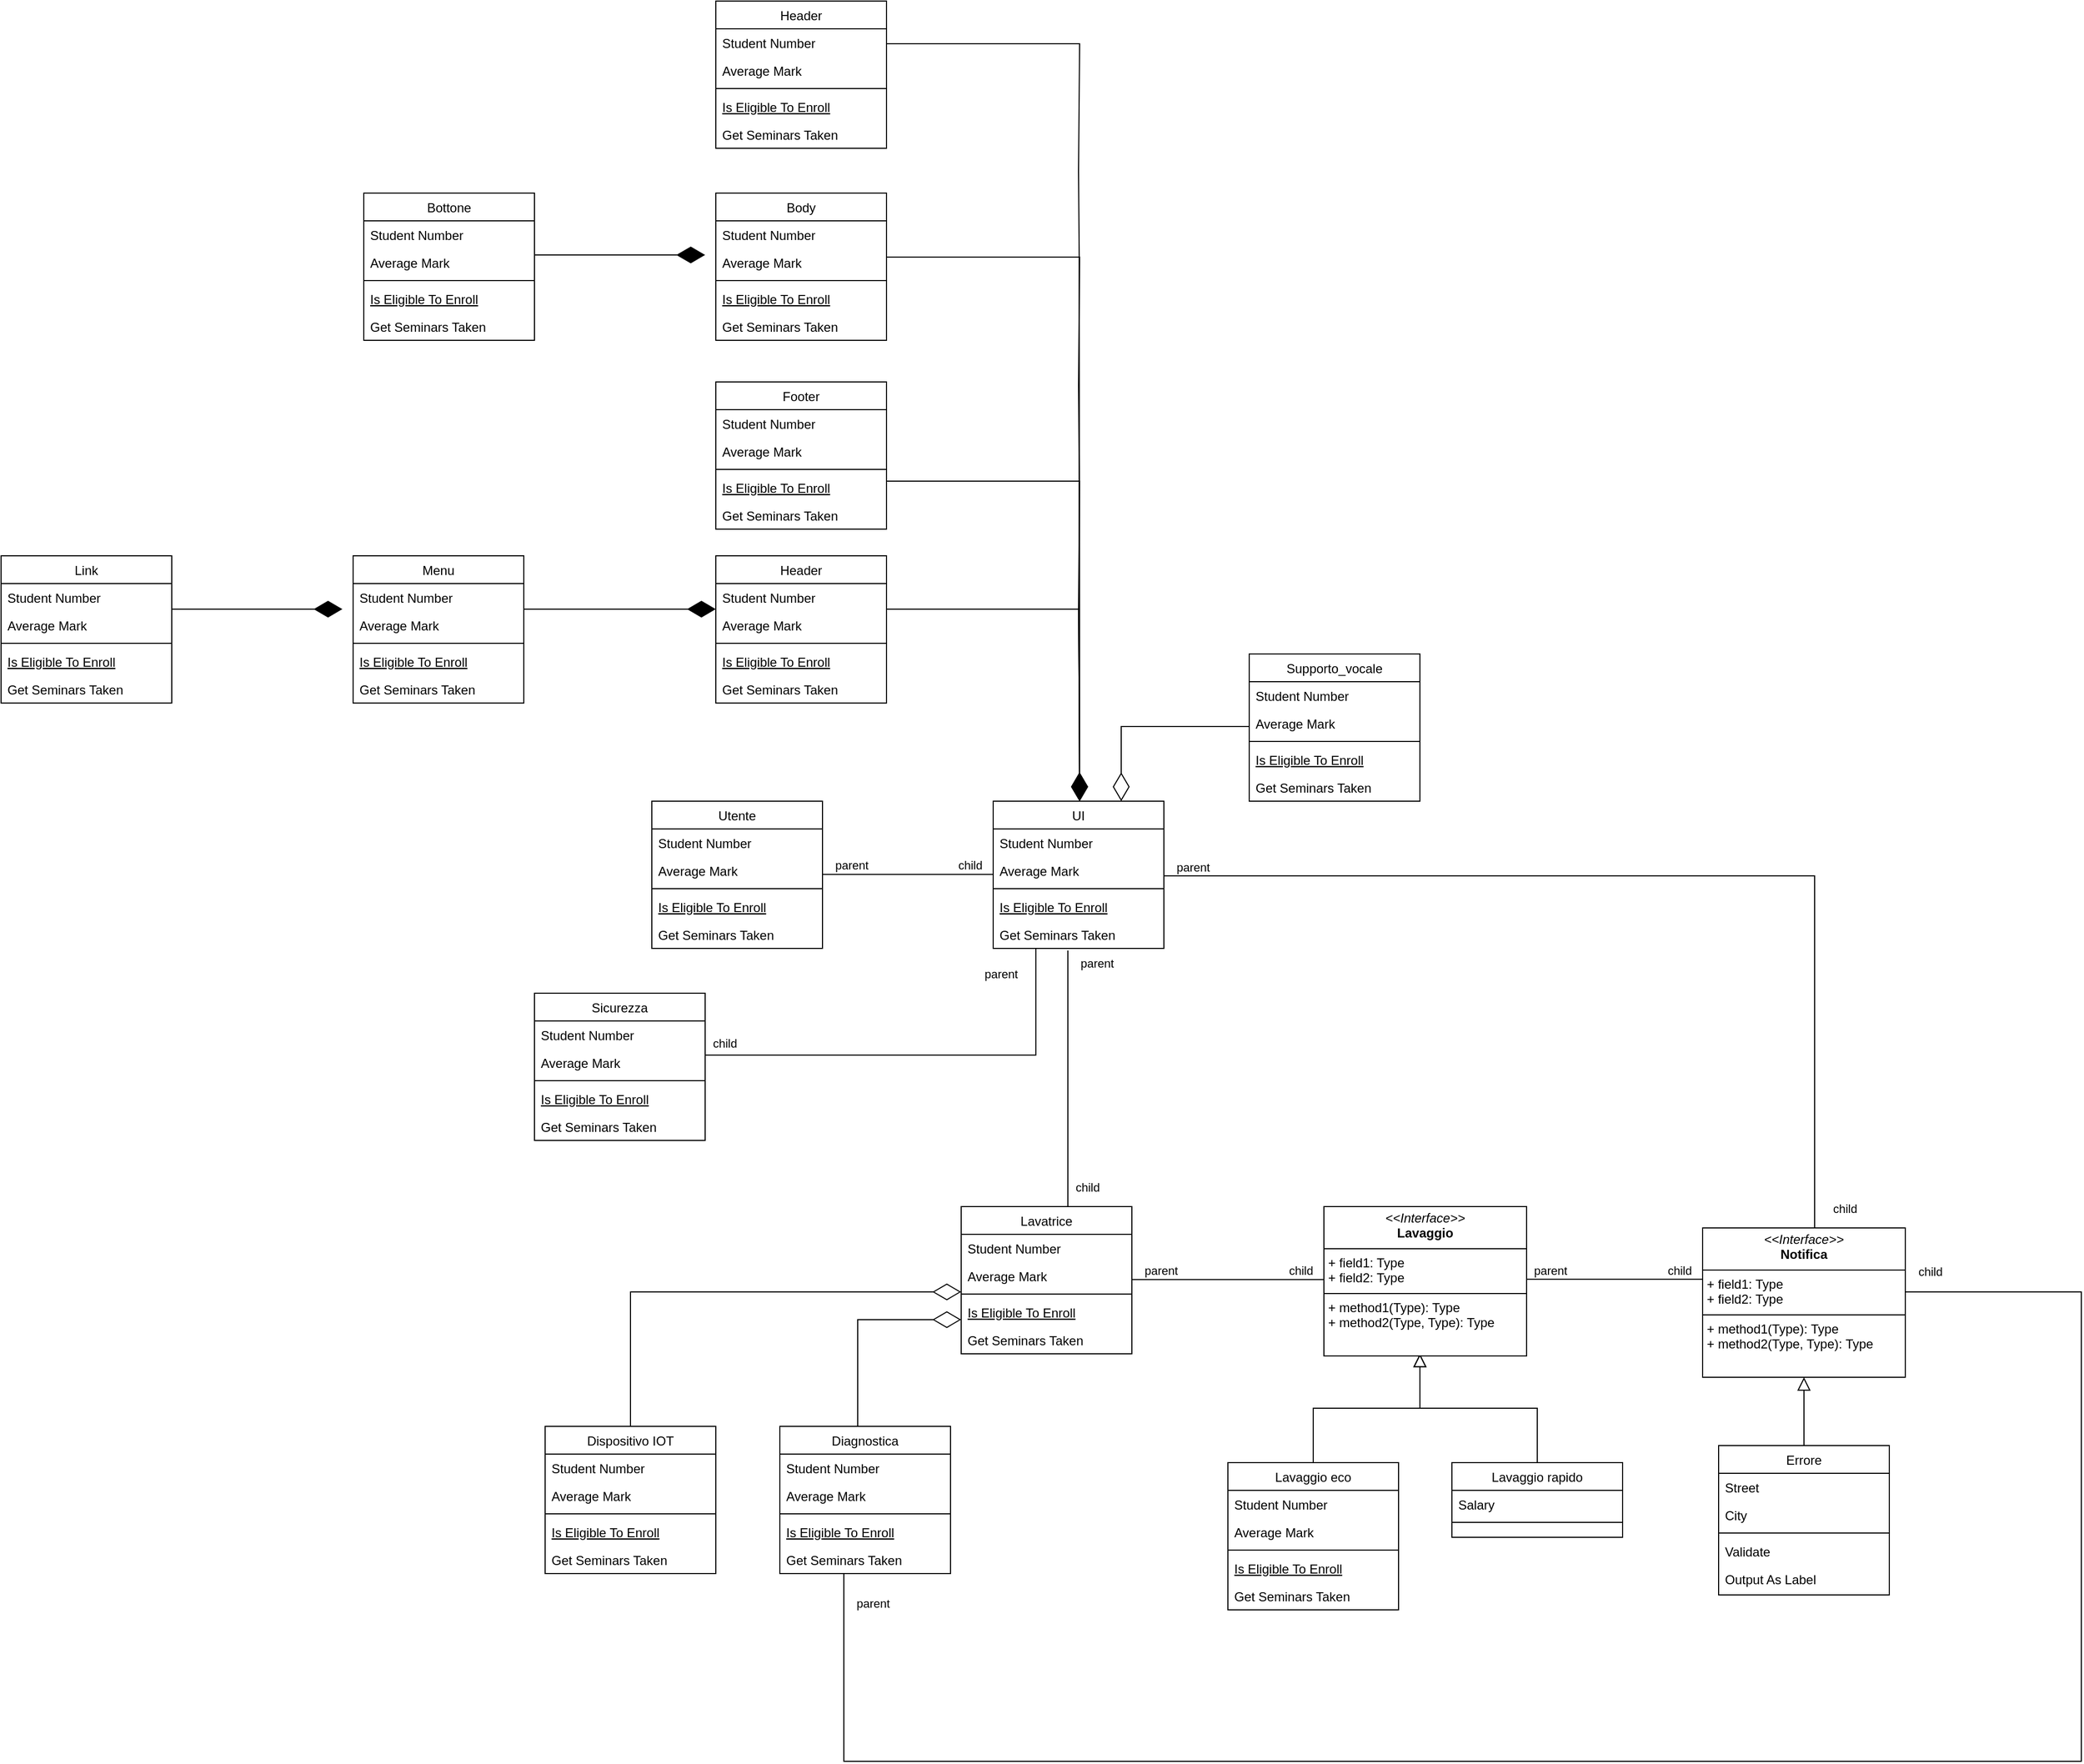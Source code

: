 <mxfile version="28.2.7">
  <diagram id="C5RBs43oDa-KdzZeNtuy" name="Page-1">
    <mxGraphModel dx="4581" dy="2666" grid="1" gridSize="10" guides="1" tooltips="1" connect="1" arrows="1" fold="1" page="1" pageScale="1" pageWidth="827" pageHeight="1169" math="0" shadow="0">
      <root>
        <mxCell id="WIyWlLk6GJQsqaUBKTNV-0" />
        <mxCell id="WIyWlLk6GJQsqaUBKTNV-1" parent="WIyWlLk6GJQsqaUBKTNV-0" />
        <mxCell id="NHYK25Ip75qURQVke92p-144" value="" style="endArrow=none;html=1;edgeStyle=orthogonalEdgeStyle;rounded=0;" edge="1" parent="WIyWlLk6GJQsqaUBKTNV-1">
          <mxGeometry relative="1" as="geometry">
            <mxPoint x="395" y="188.17" as="sourcePoint" />
            <mxPoint x="565" y="188.17" as="targetPoint" />
          </mxGeometry>
        </mxCell>
        <mxCell id="NHYK25Ip75qURQVke92p-145" value="parent" style="edgeLabel;resizable=0;html=1;align=left;verticalAlign=bottom;" connectable="0" vertex="1" parent="NHYK25Ip75qURQVke92p-144">
          <mxGeometry x="-1" relative="1" as="geometry">
            <mxPoint x="10" as="offset" />
          </mxGeometry>
        </mxCell>
        <mxCell id="NHYK25Ip75qURQVke92p-146" value="child" style="edgeLabel;resizable=0;html=1;align=right;verticalAlign=bottom;" connectable="0" vertex="1" parent="NHYK25Ip75qURQVke92p-144">
          <mxGeometry x="1" relative="1" as="geometry">
            <mxPoint x="-10" as="offset" />
          </mxGeometry>
        </mxCell>
        <mxCell id="NHYK25Ip75qURQVke92p-38" value="" style="endArrow=diamondThin;endFill=0;endSize=24;html=1;rounded=0;exitX=0.5;exitY=0;exitDx=0;exitDy=0;" edge="1" parent="WIyWlLk6GJQsqaUBKTNV-1" source="NHYK25Ip75qURQVke92p-21">
          <mxGeometry width="160" relative="1" as="geometry">
            <mxPoint x="-440" y="320" as="sourcePoint" />
            <mxPoint x="-130" y="200" as="targetPoint" />
            <Array as="points">
              <mxPoint x="-440" y="200" />
              <mxPoint x="-290" y="200" />
            </Array>
          </mxGeometry>
        </mxCell>
        <mxCell id="zkfFHV4jXpPFQw0GAbJ--6" value="Lavaggio eco" style="swimlane;fontStyle=0;align=center;verticalAlign=top;childLayout=stackLayout;horizontal=1;startSize=26;horizontalStack=0;resizeParent=1;resizeLast=0;collapsible=1;marginBottom=0;rounded=0;shadow=0;strokeWidth=1;" parent="WIyWlLk6GJQsqaUBKTNV-1" vertex="1">
          <mxGeometry x="120" y="360" width="160" height="138" as="geometry">
            <mxRectangle x="130" y="380" width="160" height="26" as="alternateBounds" />
          </mxGeometry>
        </mxCell>
        <mxCell id="zkfFHV4jXpPFQw0GAbJ--7" value="Student Number" style="text;align=left;verticalAlign=top;spacingLeft=4;spacingRight=4;overflow=hidden;rotatable=0;points=[[0,0.5],[1,0.5]];portConstraint=eastwest;" parent="zkfFHV4jXpPFQw0GAbJ--6" vertex="1">
          <mxGeometry y="26" width="160" height="26" as="geometry" />
        </mxCell>
        <mxCell id="zkfFHV4jXpPFQw0GAbJ--8" value="Average Mark" style="text;align=left;verticalAlign=top;spacingLeft=4;spacingRight=4;overflow=hidden;rotatable=0;points=[[0,0.5],[1,0.5]];portConstraint=eastwest;rounded=0;shadow=0;html=0;" parent="zkfFHV4jXpPFQw0GAbJ--6" vertex="1">
          <mxGeometry y="52" width="160" height="26" as="geometry" />
        </mxCell>
        <mxCell id="zkfFHV4jXpPFQw0GAbJ--9" value="" style="line;html=1;strokeWidth=1;align=left;verticalAlign=middle;spacingTop=-1;spacingLeft=3;spacingRight=3;rotatable=0;labelPosition=right;points=[];portConstraint=eastwest;" parent="zkfFHV4jXpPFQw0GAbJ--6" vertex="1">
          <mxGeometry y="78" width="160" height="8" as="geometry" />
        </mxCell>
        <mxCell id="zkfFHV4jXpPFQw0GAbJ--10" value="Is Eligible To Enroll" style="text;align=left;verticalAlign=top;spacingLeft=4;spacingRight=4;overflow=hidden;rotatable=0;points=[[0,0.5],[1,0.5]];portConstraint=eastwest;fontStyle=4" parent="zkfFHV4jXpPFQw0GAbJ--6" vertex="1">
          <mxGeometry y="86" width="160" height="26" as="geometry" />
        </mxCell>
        <mxCell id="zkfFHV4jXpPFQw0GAbJ--11" value="Get Seminars Taken" style="text;align=left;verticalAlign=top;spacingLeft=4;spacingRight=4;overflow=hidden;rotatable=0;points=[[0,0.5],[1,0.5]];portConstraint=eastwest;" parent="zkfFHV4jXpPFQw0GAbJ--6" vertex="1">
          <mxGeometry y="112" width="160" height="26" as="geometry" />
        </mxCell>
        <mxCell id="zkfFHV4jXpPFQw0GAbJ--12" value="" style="endArrow=block;endSize=10;endFill=0;shadow=0;strokeWidth=1;rounded=0;curved=0;edgeStyle=elbowEdgeStyle;elbow=vertical;" parent="WIyWlLk6GJQsqaUBKTNV-1" source="zkfFHV4jXpPFQw0GAbJ--6" edge="1">
          <mxGeometry width="160" relative="1" as="geometry">
            <mxPoint x="200" y="203" as="sourcePoint" />
            <mxPoint x="300" y="258" as="targetPoint" />
          </mxGeometry>
        </mxCell>
        <mxCell id="zkfFHV4jXpPFQw0GAbJ--13" value="Lavaggio rapido" style="swimlane;fontStyle=0;align=center;verticalAlign=top;childLayout=stackLayout;horizontal=1;startSize=26;horizontalStack=0;resizeParent=1;resizeLast=0;collapsible=1;marginBottom=0;rounded=0;shadow=0;strokeWidth=1;" parent="WIyWlLk6GJQsqaUBKTNV-1" vertex="1">
          <mxGeometry x="330" y="360" width="160" height="70" as="geometry">
            <mxRectangle x="340" y="380" width="170" height="26" as="alternateBounds" />
          </mxGeometry>
        </mxCell>
        <mxCell id="zkfFHV4jXpPFQw0GAbJ--14" value="Salary" style="text;align=left;verticalAlign=top;spacingLeft=4;spacingRight=4;overflow=hidden;rotatable=0;points=[[0,0.5],[1,0.5]];portConstraint=eastwest;" parent="zkfFHV4jXpPFQw0GAbJ--13" vertex="1">
          <mxGeometry y="26" width="160" height="26" as="geometry" />
        </mxCell>
        <mxCell id="zkfFHV4jXpPFQw0GAbJ--15" value="" style="line;html=1;strokeWidth=1;align=left;verticalAlign=middle;spacingTop=-1;spacingLeft=3;spacingRight=3;rotatable=0;labelPosition=right;points=[];portConstraint=eastwest;" parent="zkfFHV4jXpPFQw0GAbJ--13" vertex="1">
          <mxGeometry y="52" width="160" height="8" as="geometry" />
        </mxCell>
        <mxCell id="zkfFHV4jXpPFQw0GAbJ--16" value="" style="endArrow=block;endSize=10;endFill=0;shadow=0;strokeWidth=1;rounded=0;curved=0;edgeStyle=elbowEdgeStyle;elbow=vertical;" parent="WIyWlLk6GJQsqaUBKTNV-1" source="zkfFHV4jXpPFQw0GAbJ--13" edge="1">
          <mxGeometry width="160" relative="1" as="geometry">
            <mxPoint x="210" y="373" as="sourcePoint" />
            <mxPoint x="300" y="258" as="targetPoint" />
          </mxGeometry>
        </mxCell>
        <mxCell id="NHYK25Ip75qURQVke92p-1" value="&lt;p style=&quot;margin:0px;margin-top:4px;text-align:center;&quot;&gt;&lt;i&gt;&amp;lt;&amp;lt;Interface&amp;gt;&amp;gt;&lt;/i&gt;&lt;br&gt;&lt;b&gt;Lavaggio&lt;/b&gt;&lt;/p&gt;&lt;hr size=&quot;1&quot; style=&quot;border-style:solid;&quot;&gt;&lt;p style=&quot;margin:0px;margin-left:4px;&quot;&gt;+ field1: Type&lt;br&gt;+ field2: Type&lt;/p&gt;&lt;hr size=&quot;1&quot; style=&quot;border-style:solid;&quot;&gt;&lt;p style=&quot;margin:0px;margin-left:4px;&quot;&gt;+ method1(Type): Type&lt;br&gt;+ method2(Type, Type): Type&lt;/p&gt;" style="verticalAlign=top;align=left;overflow=fill;html=1;whiteSpace=wrap;" vertex="1" parent="WIyWlLk6GJQsqaUBKTNV-1">
          <mxGeometry x="210" y="120" width="190" height="140" as="geometry" />
        </mxCell>
        <mxCell id="NHYK25Ip75qURQVke92p-3" value="" style="endArrow=block;endSize=10;endFill=0;shadow=0;strokeWidth=1;rounded=0;curved=0;edgeStyle=elbowEdgeStyle;elbow=vertical;" edge="1" parent="WIyWlLk6GJQsqaUBKTNV-1">
          <mxGeometry width="160" relative="1" as="geometry">
            <mxPoint x="660" y="344" as="sourcePoint" />
            <mxPoint x="660" y="280" as="targetPoint" />
          </mxGeometry>
        </mxCell>
        <mxCell id="NHYK25Ip75qURQVke92p-4" value="Errore" style="swimlane;fontStyle=0;align=center;verticalAlign=top;childLayout=stackLayout;horizontal=1;startSize=26;horizontalStack=0;resizeParent=1;resizeLast=0;collapsible=1;marginBottom=0;rounded=0;shadow=0;strokeWidth=1;" vertex="1" parent="WIyWlLk6GJQsqaUBKTNV-1">
          <mxGeometry x="580" y="344" width="160" height="140" as="geometry">
            <mxRectangle x="550" y="140" width="160" height="26" as="alternateBounds" />
          </mxGeometry>
        </mxCell>
        <mxCell id="NHYK25Ip75qURQVke92p-5" value="Street" style="text;align=left;verticalAlign=top;spacingLeft=4;spacingRight=4;overflow=hidden;rotatable=0;points=[[0,0.5],[1,0.5]];portConstraint=eastwest;" vertex="1" parent="NHYK25Ip75qURQVke92p-4">
          <mxGeometry y="26" width="160" height="26" as="geometry" />
        </mxCell>
        <mxCell id="NHYK25Ip75qURQVke92p-6" value="City" style="text;align=left;verticalAlign=top;spacingLeft=4;spacingRight=4;overflow=hidden;rotatable=0;points=[[0,0.5],[1,0.5]];portConstraint=eastwest;rounded=0;shadow=0;html=0;" vertex="1" parent="NHYK25Ip75qURQVke92p-4">
          <mxGeometry y="52" width="160" height="26" as="geometry" />
        </mxCell>
        <mxCell id="NHYK25Ip75qURQVke92p-10" value="" style="line;html=1;strokeWidth=1;align=left;verticalAlign=middle;spacingTop=-1;spacingLeft=3;spacingRight=3;rotatable=0;labelPosition=right;points=[];portConstraint=eastwest;" vertex="1" parent="NHYK25Ip75qURQVke92p-4">
          <mxGeometry y="78" width="160" height="8" as="geometry" />
        </mxCell>
        <mxCell id="NHYK25Ip75qURQVke92p-11" value="Validate" style="text;align=left;verticalAlign=top;spacingLeft=4;spacingRight=4;overflow=hidden;rotatable=0;points=[[0,0.5],[1,0.5]];portConstraint=eastwest;" vertex="1" parent="NHYK25Ip75qURQVke92p-4">
          <mxGeometry y="86" width="160" height="26" as="geometry" />
        </mxCell>
        <mxCell id="NHYK25Ip75qURQVke92p-12" value="Output As Label" style="text;align=left;verticalAlign=top;spacingLeft=4;spacingRight=4;overflow=hidden;rotatable=0;points=[[0,0.5],[1,0.5]];portConstraint=eastwest;" vertex="1" parent="NHYK25Ip75qURQVke92p-4">
          <mxGeometry y="112" width="160" height="26" as="geometry" />
        </mxCell>
        <mxCell id="NHYK25Ip75qURQVke92p-13" value="&lt;p style=&quot;margin:0px;margin-top:4px;text-align:center;&quot;&gt;&lt;i&gt;&amp;lt;&amp;lt;Interface&amp;gt;&amp;gt;&lt;/i&gt;&lt;br&gt;&lt;b&gt;Notifica&lt;/b&gt;&lt;/p&gt;&lt;hr size=&quot;1&quot; style=&quot;border-style:solid;&quot;&gt;&lt;p style=&quot;margin:0px;margin-left:4px;&quot;&gt;+ field1: Type&lt;br&gt;+ field2: Type&lt;/p&gt;&lt;hr size=&quot;1&quot; style=&quot;border-style:solid;&quot;&gt;&lt;p style=&quot;margin:0px;margin-left:4px;&quot;&gt;+ method1(Type): Type&lt;br&gt;+ method2(Type, Type): Type&lt;/p&gt;" style="verticalAlign=top;align=left;overflow=fill;html=1;whiteSpace=wrap;" vertex="1" parent="WIyWlLk6GJQsqaUBKTNV-1">
          <mxGeometry x="565" y="140" width="190" height="140" as="geometry" />
        </mxCell>
        <mxCell id="NHYK25Ip75qURQVke92p-14" value="Lavatrice" style="swimlane;fontStyle=0;align=center;verticalAlign=top;childLayout=stackLayout;horizontal=1;startSize=26;horizontalStack=0;resizeParent=1;resizeLast=0;collapsible=1;marginBottom=0;rounded=0;shadow=0;strokeWidth=1;" vertex="1" parent="WIyWlLk6GJQsqaUBKTNV-1">
          <mxGeometry x="-130" y="120" width="160" height="138" as="geometry">
            <mxRectangle x="130" y="380" width="160" height="26" as="alternateBounds" />
          </mxGeometry>
        </mxCell>
        <mxCell id="NHYK25Ip75qURQVke92p-15" value="Student Number" style="text;align=left;verticalAlign=top;spacingLeft=4;spacingRight=4;overflow=hidden;rotatable=0;points=[[0,0.5],[1,0.5]];portConstraint=eastwest;" vertex="1" parent="NHYK25Ip75qURQVke92p-14">
          <mxGeometry y="26" width="160" height="26" as="geometry" />
        </mxCell>
        <mxCell id="NHYK25Ip75qURQVke92p-16" value="Average Mark" style="text;align=left;verticalAlign=top;spacingLeft=4;spacingRight=4;overflow=hidden;rotatable=0;points=[[0,0.5],[1,0.5]];portConstraint=eastwest;rounded=0;shadow=0;html=0;" vertex="1" parent="NHYK25Ip75qURQVke92p-14">
          <mxGeometry y="52" width="160" height="26" as="geometry" />
        </mxCell>
        <mxCell id="NHYK25Ip75qURQVke92p-17" value="" style="line;html=1;strokeWidth=1;align=left;verticalAlign=middle;spacingTop=-1;spacingLeft=3;spacingRight=3;rotatable=0;labelPosition=right;points=[];portConstraint=eastwest;" vertex="1" parent="NHYK25Ip75qURQVke92p-14">
          <mxGeometry y="78" width="160" height="8" as="geometry" />
        </mxCell>
        <mxCell id="NHYK25Ip75qURQVke92p-18" value="Is Eligible To Enroll" style="text;align=left;verticalAlign=top;spacingLeft=4;spacingRight=4;overflow=hidden;rotatable=0;points=[[0,0.5],[1,0.5]];portConstraint=eastwest;fontStyle=4" vertex="1" parent="NHYK25Ip75qURQVke92p-14">
          <mxGeometry y="86" width="160" height="26" as="geometry" />
        </mxCell>
        <mxCell id="NHYK25Ip75qURQVke92p-19" value="Get Seminars Taken" style="text;align=left;verticalAlign=top;spacingLeft=4;spacingRight=4;overflow=hidden;rotatable=0;points=[[0,0.5],[1,0.5]];portConstraint=eastwest;" vertex="1" parent="NHYK25Ip75qURQVke92p-14">
          <mxGeometry y="112" width="160" height="26" as="geometry" />
        </mxCell>
        <mxCell id="NHYK25Ip75qURQVke92p-21" value="Dispositivo IOT" style="swimlane;fontStyle=0;align=center;verticalAlign=top;childLayout=stackLayout;horizontal=1;startSize=26;horizontalStack=0;resizeParent=1;resizeLast=0;collapsible=1;marginBottom=0;rounded=0;shadow=0;strokeWidth=1;" vertex="1" parent="WIyWlLk6GJQsqaUBKTNV-1">
          <mxGeometry x="-520" y="326" width="160" height="138" as="geometry">
            <mxRectangle x="130" y="380" width="160" height="26" as="alternateBounds" />
          </mxGeometry>
        </mxCell>
        <mxCell id="NHYK25Ip75qURQVke92p-22" value="Student Number" style="text;align=left;verticalAlign=top;spacingLeft=4;spacingRight=4;overflow=hidden;rotatable=0;points=[[0,0.5],[1,0.5]];portConstraint=eastwest;" vertex="1" parent="NHYK25Ip75qURQVke92p-21">
          <mxGeometry y="26" width="160" height="26" as="geometry" />
        </mxCell>
        <mxCell id="NHYK25Ip75qURQVke92p-23" value="Average Mark" style="text;align=left;verticalAlign=top;spacingLeft=4;spacingRight=4;overflow=hidden;rotatable=0;points=[[0,0.5],[1,0.5]];portConstraint=eastwest;rounded=0;shadow=0;html=0;" vertex="1" parent="NHYK25Ip75qURQVke92p-21">
          <mxGeometry y="52" width="160" height="26" as="geometry" />
        </mxCell>
        <mxCell id="NHYK25Ip75qURQVke92p-24" value="" style="line;html=1;strokeWidth=1;align=left;verticalAlign=middle;spacingTop=-1;spacingLeft=3;spacingRight=3;rotatable=0;labelPosition=right;points=[];portConstraint=eastwest;" vertex="1" parent="NHYK25Ip75qURQVke92p-21">
          <mxGeometry y="78" width="160" height="8" as="geometry" />
        </mxCell>
        <mxCell id="NHYK25Ip75qURQVke92p-25" value="Is Eligible To Enroll" style="text;align=left;verticalAlign=top;spacingLeft=4;spacingRight=4;overflow=hidden;rotatable=0;points=[[0,0.5],[1,0.5]];portConstraint=eastwest;fontStyle=4" vertex="1" parent="NHYK25Ip75qURQVke92p-21">
          <mxGeometry y="86" width="160" height="26" as="geometry" />
        </mxCell>
        <mxCell id="NHYK25Ip75qURQVke92p-26" value="Get Seminars Taken" style="text;align=left;verticalAlign=top;spacingLeft=4;spacingRight=4;overflow=hidden;rotatable=0;points=[[0,0.5],[1,0.5]];portConstraint=eastwest;" vertex="1" parent="NHYK25Ip75qURQVke92p-21">
          <mxGeometry y="112" width="160" height="26" as="geometry" />
        </mxCell>
        <mxCell id="NHYK25Ip75qURQVke92p-27" value="Diagnostica" style="swimlane;fontStyle=0;align=center;verticalAlign=top;childLayout=stackLayout;horizontal=1;startSize=26;horizontalStack=0;resizeParent=1;resizeLast=0;collapsible=1;marginBottom=0;rounded=0;shadow=0;strokeWidth=1;" vertex="1" parent="WIyWlLk6GJQsqaUBKTNV-1">
          <mxGeometry x="-300" y="326" width="160" height="138" as="geometry">
            <mxRectangle x="130" y="380" width="160" height="26" as="alternateBounds" />
          </mxGeometry>
        </mxCell>
        <mxCell id="NHYK25Ip75qURQVke92p-28" value="Student Number" style="text;align=left;verticalAlign=top;spacingLeft=4;spacingRight=4;overflow=hidden;rotatable=0;points=[[0,0.5],[1,0.5]];portConstraint=eastwest;" vertex="1" parent="NHYK25Ip75qURQVke92p-27">
          <mxGeometry y="26" width="160" height="26" as="geometry" />
        </mxCell>
        <mxCell id="NHYK25Ip75qURQVke92p-29" value="Average Mark" style="text;align=left;verticalAlign=top;spacingLeft=4;spacingRight=4;overflow=hidden;rotatable=0;points=[[0,0.5],[1,0.5]];portConstraint=eastwest;rounded=0;shadow=0;html=0;" vertex="1" parent="NHYK25Ip75qURQVke92p-27">
          <mxGeometry y="52" width="160" height="26" as="geometry" />
        </mxCell>
        <mxCell id="NHYK25Ip75qURQVke92p-30" value="" style="line;html=1;strokeWidth=1;align=left;verticalAlign=middle;spacingTop=-1;spacingLeft=3;spacingRight=3;rotatable=0;labelPosition=right;points=[];portConstraint=eastwest;" vertex="1" parent="NHYK25Ip75qURQVke92p-27">
          <mxGeometry y="78" width="160" height="8" as="geometry" />
        </mxCell>
        <mxCell id="NHYK25Ip75qURQVke92p-31" value="Is Eligible To Enroll" style="text;align=left;verticalAlign=top;spacingLeft=4;spacingRight=4;overflow=hidden;rotatable=0;points=[[0,0.5],[1,0.5]];portConstraint=eastwest;fontStyle=4" vertex="1" parent="NHYK25Ip75qURQVke92p-27">
          <mxGeometry y="86" width="160" height="26" as="geometry" />
        </mxCell>
        <mxCell id="NHYK25Ip75qURQVke92p-32" value="Get Seminars Taken" style="text;align=left;verticalAlign=top;spacingLeft=4;spacingRight=4;overflow=hidden;rotatable=0;points=[[0,0.5],[1,0.5]];portConstraint=eastwest;" vertex="1" parent="NHYK25Ip75qURQVke92p-27">
          <mxGeometry y="112" width="160" height="26" as="geometry" />
        </mxCell>
        <mxCell id="NHYK25Ip75qURQVke92p-40" value="" style="endArrow=diamondThin;endFill=0;endSize=24;html=1;rounded=0;" edge="1" parent="WIyWlLk6GJQsqaUBKTNV-1">
          <mxGeometry width="160" relative="1" as="geometry">
            <mxPoint x="-227" y="326" as="sourcePoint" />
            <mxPoint x="-130" y="226" as="targetPoint" />
            <Array as="points">
              <mxPoint x="-227" y="286" />
              <mxPoint x="-227" y="226" />
              <mxPoint x="-170" y="226" />
            </Array>
          </mxGeometry>
        </mxCell>
        <mxCell id="NHYK25Ip75qURQVke92p-41" value="UI" style="swimlane;fontStyle=0;align=center;verticalAlign=top;childLayout=stackLayout;horizontal=1;startSize=26;horizontalStack=0;resizeParent=1;resizeLast=0;collapsible=1;marginBottom=0;rounded=0;shadow=0;strokeWidth=1;" vertex="1" parent="WIyWlLk6GJQsqaUBKTNV-1">
          <mxGeometry x="-100" y="-260" width="160" height="138" as="geometry">
            <mxRectangle x="130" y="380" width="160" height="26" as="alternateBounds" />
          </mxGeometry>
        </mxCell>
        <mxCell id="NHYK25Ip75qURQVke92p-42" value="Student Number" style="text;align=left;verticalAlign=top;spacingLeft=4;spacingRight=4;overflow=hidden;rotatable=0;points=[[0,0.5],[1,0.5]];portConstraint=eastwest;" vertex="1" parent="NHYK25Ip75qURQVke92p-41">
          <mxGeometry y="26" width="160" height="26" as="geometry" />
        </mxCell>
        <mxCell id="NHYK25Ip75qURQVke92p-43" value="Average Mark" style="text;align=left;verticalAlign=top;spacingLeft=4;spacingRight=4;overflow=hidden;rotatable=0;points=[[0,0.5],[1,0.5]];portConstraint=eastwest;rounded=0;shadow=0;html=0;" vertex="1" parent="NHYK25Ip75qURQVke92p-41">
          <mxGeometry y="52" width="160" height="26" as="geometry" />
        </mxCell>
        <mxCell id="NHYK25Ip75qURQVke92p-44" value="" style="line;html=1;strokeWidth=1;align=left;verticalAlign=middle;spacingTop=-1;spacingLeft=3;spacingRight=3;rotatable=0;labelPosition=right;points=[];portConstraint=eastwest;" vertex="1" parent="NHYK25Ip75qURQVke92p-41">
          <mxGeometry y="78" width="160" height="8" as="geometry" />
        </mxCell>
        <mxCell id="NHYK25Ip75qURQVke92p-45" value="Is Eligible To Enroll" style="text;align=left;verticalAlign=top;spacingLeft=4;spacingRight=4;overflow=hidden;rotatable=0;points=[[0,0.5],[1,0.5]];portConstraint=eastwest;fontStyle=4" vertex="1" parent="NHYK25Ip75qURQVke92p-41">
          <mxGeometry y="86" width="160" height="26" as="geometry" />
        </mxCell>
        <mxCell id="NHYK25Ip75qURQVke92p-46" value="Get Seminars Taken" style="text;align=left;verticalAlign=top;spacingLeft=4;spacingRight=4;overflow=hidden;rotatable=0;points=[[0,0.5],[1,0.5]];portConstraint=eastwest;" vertex="1" parent="NHYK25Ip75qURQVke92p-41">
          <mxGeometry y="112" width="160" height="26" as="geometry" />
        </mxCell>
        <mxCell id="NHYK25Ip75qURQVke92p-47" value="Utente" style="swimlane;fontStyle=0;align=center;verticalAlign=top;childLayout=stackLayout;horizontal=1;startSize=26;horizontalStack=0;resizeParent=1;resizeLast=0;collapsible=1;marginBottom=0;rounded=0;shadow=0;strokeWidth=1;" vertex="1" parent="WIyWlLk6GJQsqaUBKTNV-1">
          <mxGeometry x="-420" y="-260" width="160" height="138" as="geometry">
            <mxRectangle x="130" y="380" width="160" height="26" as="alternateBounds" />
          </mxGeometry>
        </mxCell>
        <mxCell id="NHYK25Ip75qURQVke92p-48" value="Student Number" style="text;align=left;verticalAlign=top;spacingLeft=4;spacingRight=4;overflow=hidden;rotatable=0;points=[[0,0.5],[1,0.5]];portConstraint=eastwest;" vertex="1" parent="NHYK25Ip75qURQVke92p-47">
          <mxGeometry y="26" width="160" height="26" as="geometry" />
        </mxCell>
        <mxCell id="NHYK25Ip75qURQVke92p-49" value="Average Mark" style="text;align=left;verticalAlign=top;spacingLeft=4;spacingRight=4;overflow=hidden;rotatable=0;points=[[0,0.5],[1,0.5]];portConstraint=eastwest;rounded=0;shadow=0;html=0;" vertex="1" parent="NHYK25Ip75qURQVke92p-47">
          <mxGeometry y="52" width="160" height="26" as="geometry" />
        </mxCell>
        <mxCell id="NHYK25Ip75qURQVke92p-50" value="" style="line;html=1;strokeWidth=1;align=left;verticalAlign=middle;spacingTop=-1;spacingLeft=3;spacingRight=3;rotatable=0;labelPosition=right;points=[];portConstraint=eastwest;" vertex="1" parent="NHYK25Ip75qURQVke92p-47">
          <mxGeometry y="78" width="160" height="8" as="geometry" />
        </mxCell>
        <mxCell id="NHYK25Ip75qURQVke92p-51" value="Is Eligible To Enroll" style="text;align=left;verticalAlign=top;spacingLeft=4;spacingRight=4;overflow=hidden;rotatable=0;points=[[0,0.5],[1,0.5]];portConstraint=eastwest;fontStyle=4" vertex="1" parent="NHYK25Ip75qURQVke92p-47">
          <mxGeometry y="86" width="160" height="26" as="geometry" />
        </mxCell>
        <mxCell id="NHYK25Ip75qURQVke92p-52" value="Get Seminars Taken" style="text;align=left;verticalAlign=top;spacingLeft=4;spacingRight=4;overflow=hidden;rotatable=0;points=[[0,0.5],[1,0.5]];portConstraint=eastwest;" vertex="1" parent="NHYK25Ip75qURQVke92p-47">
          <mxGeometry y="112" width="160" height="26" as="geometry" />
        </mxCell>
        <mxCell id="NHYK25Ip75qURQVke92p-53" value="Sicurezza" style="swimlane;fontStyle=0;align=center;verticalAlign=top;childLayout=stackLayout;horizontal=1;startSize=26;horizontalStack=0;resizeParent=1;resizeLast=0;collapsible=1;marginBottom=0;rounded=0;shadow=0;strokeWidth=1;" vertex="1" parent="WIyWlLk6GJQsqaUBKTNV-1">
          <mxGeometry x="-530" y="-80" width="160" height="138" as="geometry">
            <mxRectangle x="130" y="380" width="160" height="26" as="alternateBounds" />
          </mxGeometry>
        </mxCell>
        <mxCell id="NHYK25Ip75qURQVke92p-54" value="Student Number" style="text;align=left;verticalAlign=top;spacingLeft=4;spacingRight=4;overflow=hidden;rotatable=0;points=[[0,0.5],[1,0.5]];portConstraint=eastwest;" vertex="1" parent="NHYK25Ip75qURQVke92p-53">
          <mxGeometry y="26" width="160" height="26" as="geometry" />
        </mxCell>
        <mxCell id="NHYK25Ip75qURQVke92p-55" value="Average Mark" style="text;align=left;verticalAlign=top;spacingLeft=4;spacingRight=4;overflow=hidden;rotatable=0;points=[[0,0.5],[1,0.5]];portConstraint=eastwest;rounded=0;shadow=0;html=0;" vertex="1" parent="NHYK25Ip75qURQVke92p-53">
          <mxGeometry y="52" width="160" height="26" as="geometry" />
        </mxCell>
        <mxCell id="NHYK25Ip75qURQVke92p-56" value="" style="line;html=1;strokeWidth=1;align=left;verticalAlign=middle;spacingTop=-1;spacingLeft=3;spacingRight=3;rotatable=0;labelPosition=right;points=[];portConstraint=eastwest;" vertex="1" parent="NHYK25Ip75qURQVke92p-53">
          <mxGeometry y="78" width="160" height="8" as="geometry" />
        </mxCell>
        <mxCell id="NHYK25Ip75qURQVke92p-57" value="Is Eligible To Enroll" style="text;align=left;verticalAlign=top;spacingLeft=4;spacingRight=4;overflow=hidden;rotatable=0;points=[[0,0.5],[1,0.5]];portConstraint=eastwest;fontStyle=4" vertex="1" parent="NHYK25Ip75qURQVke92p-53">
          <mxGeometry y="86" width="160" height="26" as="geometry" />
        </mxCell>
        <mxCell id="NHYK25Ip75qURQVke92p-58" value="Get Seminars Taken" style="text;align=left;verticalAlign=top;spacingLeft=4;spacingRight=4;overflow=hidden;rotatable=0;points=[[0,0.5],[1,0.5]];portConstraint=eastwest;" vertex="1" parent="NHYK25Ip75qURQVke92p-53">
          <mxGeometry y="112" width="160" height="26" as="geometry" />
        </mxCell>
        <mxCell id="NHYK25Ip75qURQVke92p-59" value="" style="endArrow=none;html=1;edgeStyle=orthogonalEdgeStyle;rounded=0;" edge="1" parent="WIyWlLk6GJQsqaUBKTNV-1">
          <mxGeometry relative="1" as="geometry">
            <mxPoint x="-260" y="-191.37" as="sourcePoint" />
            <mxPoint x="-100" y="-191.37" as="targetPoint" />
          </mxGeometry>
        </mxCell>
        <mxCell id="NHYK25Ip75qURQVke92p-60" value="parent" style="edgeLabel;resizable=0;html=1;align=left;verticalAlign=bottom;" connectable="0" vertex="1" parent="NHYK25Ip75qURQVke92p-59">
          <mxGeometry x="-1" relative="1" as="geometry">
            <mxPoint x="10" as="offset" />
          </mxGeometry>
        </mxCell>
        <mxCell id="NHYK25Ip75qURQVke92p-61" value="child" style="edgeLabel;resizable=0;html=1;align=right;verticalAlign=bottom;" connectable="0" vertex="1" parent="NHYK25Ip75qURQVke92p-59">
          <mxGeometry x="1" relative="1" as="geometry">
            <mxPoint x="-10" as="offset" />
          </mxGeometry>
        </mxCell>
        <mxCell id="NHYK25Ip75qURQVke92p-62" value="" style="endArrow=none;html=1;edgeStyle=orthogonalEdgeStyle;rounded=0;entryX=1;entryY=0.5;entryDx=0;entryDy=0;" edge="1" parent="WIyWlLk6GJQsqaUBKTNV-1" target="NHYK25Ip75qURQVke92p-55">
          <mxGeometry relative="1" as="geometry">
            <mxPoint x="-20.62" y="-122" as="sourcePoint" />
            <mxPoint x="-20.62" y="-22" as="targetPoint" />
            <Array as="points">
              <mxPoint x="-60" y="-122" />
              <mxPoint x="-60" y="-22" />
              <mxPoint x="-370" y="-22" />
            </Array>
          </mxGeometry>
        </mxCell>
        <mxCell id="NHYK25Ip75qURQVke92p-63" value="parent" style="edgeLabel;resizable=0;html=1;align=left;verticalAlign=bottom;" connectable="0" vertex="1" parent="NHYK25Ip75qURQVke92p-62">
          <mxGeometry x="-1" relative="1" as="geometry">
            <mxPoint x="-89" y="32" as="offset" />
          </mxGeometry>
        </mxCell>
        <mxCell id="NHYK25Ip75qURQVke92p-64" value="child" style="edgeLabel;resizable=0;html=1;align=right;verticalAlign=bottom;" connectable="0" vertex="1" parent="NHYK25Ip75qURQVke92p-62">
          <mxGeometry x="1" relative="1" as="geometry">
            <mxPoint x="30" y="-10" as="offset" />
          </mxGeometry>
        </mxCell>
        <mxCell id="NHYK25Ip75qURQVke92p-66" value="" style="endArrow=none;html=1;edgeStyle=orthogonalEdgeStyle;rounded=0;entryX=0.5;entryY=0;entryDx=0;entryDy=0;" edge="1" parent="WIyWlLk6GJQsqaUBKTNV-1" target="NHYK25Ip75qURQVke92p-13">
          <mxGeometry relative="1" as="geometry">
            <mxPoint x="60" y="-190" as="sourcePoint" />
            <mxPoint x="670" y="41.62" as="targetPoint" />
            <Array as="points">
              <mxPoint x="670" y="-190" />
              <mxPoint x="670" y="140" />
            </Array>
          </mxGeometry>
        </mxCell>
        <mxCell id="NHYK25Ip75qURQVke92p-67" value="parent" style="edgeLabel;resizable=0;html=1;align=left;verticalAlign=bottom;" connectable="0" vertex="1" parent="NHYK25Ip75qURQVke92p-66">
          <mxGeometry x="-1" relative="1" as="geometry">
            <mxPoint x="10" as="offset" />
          </mxGeometry>
        </mxCell>
        <mxCell id="NHYK25Ip75qURQVke92p-68" value="child" style="edgeLabel;resizable=0;html=1;align=right;verticalAlign=bottom;" connectable="0" vertex="1" parent="NHYK25Ip75qURQVke92p-66">
          <mxGeometry x="1" relative="1" as="geometry">
            <mxPoint x="50" y="-10" as="offset" />
          </mxGeometry>
        </mxCell>
        <mxCell id="NHYK25Ip75qURQVke92p-71" value="" style="endArrow=diamondThin;endFill=1;endSize=24;html=1;rounded=0;" edge="1" parent="WIyWlLk6GJQsqaUBKTNV-1">
          <mxGeometry width="160" relative="1" as="geometry">
            <mxPoint x="-200" y="-440" as="sourcePoint" />
            <mxPoint x="-19" y="-260" as="targetPoint" />
            <Array as="points">
              <mxPoint x="-110" y="-440" />
              <mxPoint x="-20" y="-440" />
              <mxPoint x="-19.38" y="-361" />
            </Array>
          </mxGeometry>
        </mxCell>
        <mxCell id="NHYK25Ip75qURQVke92p-72" value="Menu" style="swimlane;fontStyle=0;align=center;verticalAlign=top;childLayout=stackLayout;horizontal=1;startSize=26;horizontalStack=0;resizeParent=1;resizeLast=0;collapsible=1;marginBottom=0;rounded=0;shadow=0;strokeWidth=1;" vertex="1" parent="WIyWlLk6GJQsqaUBKTNV-1">
          <mxGeometry x="-700" y="-490" width="160" height="138" as="geometry">
            <mxRectangle x="-360" y="-490" width="160" height="26" as="alternateBounds" />
          </mxGeometry>
        </mxCell>
        <mxCell id="NHYK25Ip75qURQVke92p-73" value="Student Number" style="text;align=left;verticalAlign=top;spacingLeft=4;spacingRight=4;overflow=hidden;rotatable=0;points=[[0,0.5],[1,0.5]];portConstraint=eastwest;" vertex="1" parent="NHYK25Ip75qURQVke92p-72">
          <mxGeometry y="26" width="160" height="26" as="geometry" />
        </mxCell>
        <mxCell id="NHYK25Ip75qURQVke92p-74" value="Average Mark" style="text;align=left;verticalAlign=top;spacingLeft=4;spacingRight=4;overflow=hidden;rotatable=0;points=[[0,0.5],[1,0.5]];portConstraint=eastwest;rounded=0;shadow=0;html=0;" vertex="1" parent="NHYK25Ip75qURQVke92p-72">
          <mxGeometry y="52" width="160" height="26" as="geometry" />
        </mxCell>
        <mxCell id="NHYK25Ip75qURQVke92p-75" value="" style="line;html=1;strokeWidth=1;align=left;verticalAlign=middle;spacingTop=-1;spacingLeft=3;spacingRight=3;rotatable=0;labelPosition=right;points=[];portConstraint=eastwest;" vertex="1" parent="NHYK25Ip75qURQVke92p-72">
          <mxGeometry y="78" width="160" height="8" as="geometry" />
        </mxCell>
        <mxCell id="NHYK25Ip75qURQVke92p-76" value="Is Eligible To Enroll" style="text;align=left;verticalAlign=top;spacingLeft=4;spacingRight=4;overflow=hidden;rotatable=0;points=[[0,0.5],[1,0.5]];portConstraint=eastwest;fontStyle=4" vertex="1" parent="NHYK25Ip75qURQVke92p-72">
          <mxGeometry y="86" width="160" height="26" as="geometry" />
        </mxCell>
        <mxCell id="NHYK25Ip75qURQVke92p-77" value="Get Seminars Taken" style="text;align=left;verticalAlign=top;spacingLeft=4;spacingRight=4;overflow=hidden;rotatable=0;points=[[0,0.5],[1,0.5]];portConstraint=eastwest;" vertex="1" parent="NHYK25Ip75qURQVke92p-72">
          <mxGeometry y="112" width="160" height="26" as="geometry" />
        </mxCell>
        <mxCell id="NHYK25Ip75qURQVke92p-79" value="" style="endArrow=diamondThin;endFill=1;endSize=24;html=1;rounded=0;" edge="1" parent="WIyWlLk6GJQsqaUBKTNV-1">
          <mxGeometry width="160" relative="1" as="geometry">
            <mxPoint x="-200" y="-560" as="sourcePoint" />
            <mxPoint x="-19" y="-260" as="targetPoint" />
            <Array as="points">
              <mxPoint x="-120" y="-560" />
              <mxPoint x="-19" y="-560" />
              <mxPoint x="-20" y="-440" />
              <mxPoint x="-19.38" y="-361" />
            </Array>
          </mxGeometry>
        </mxCell>
        <mxCell id="NHYK25Ip75qURQVke92p-80" value="Footer" style="swimlane;fontStyle=0;align=center;verticalAlign=top;childLayout=stackLayout;horizontal=1;startSize=26;horizontalStack=0;resizeParent=1;resizeLast=0;collapsible=1;marginBottom=0;rounded=0;shadow=0;strokeWidth=1;" vertex="1" parent="WIyWlLk6GJQsqaUBKTNV-1">
          <mxGeometry x="-360" y="-653" width="160" height="138" as="geometry">
            <mxRectangle x="130" y="380" width="160" height="26" as="alternateBounds" />
          </mxGeometry>
        </mxCell>
        <mxCell id="NHYK25Ip75qURQVke92p-81" value="Student Number" style="text;align=left;verticalAlign=top;spacingLeft=4;spacingRight=4;overflow=hidden;rotatable=0;points=[[0,0.5],[1,0.5]];portConstraint=eastwest;" vertex="1" parent="NHYK25Ip75qURQVke92p-80">
          <mxGeometry y="26" width="160" height="26" as="geometry" />
        </mxCell>
        <mxCell id="NHYK25Ip75qURQVke92p-82" value="Average Mark" style="text;align=left;verticalAlign=top;spacingLeft=4;spacingRight=4;overflow=hidden;rotatable=0;points=[[0,0.5],[1,0.5]];portConstraint=eastwest;rounded=0;shadow=0;html=0;" vertex="1" parent="NHYK25Ip75qURQVke92p-80">
          <mxGeometry y="52" width="160" height="26" as="geometry" />
        </mxCell>
        <mxCell id="NHYK25Ip75qURQVke92p-83" value="" style="line;html=1;strokeWidth=1;align=left;verticalAlign=middle;spacingTop=-1;spacingLeft=3;spacingRight=3;rotatable=0;labelPosition=right;points=[];portConstraint=eastwest;" vertex="1" parent="NHYK25Ip75qURQVke92p-80">
          <mxGeometry y="78" width="160" height="8" as="geometry" />
        </mxCell>
        <mxCell id="NHYK25Ip75qURQVke92p-84" value="Is Eligible To Enroll" style="text;align=left;verticalAlign=top;spacingLeft=4;spacingRight=4;overflow=hidden;rotatable=0;points=[[0,0.5],[1,0.5]];portConstraint=eastwest;fontStyle=4" vertex="1" parent="NHYK25Ip75qURQVke92p-80">
          <mxGeometry y="86" width="160" height="26" as="geometry" />
        </mxCell>
        <mxCell id="NHYK25Ip75qURQVke92p-85" value="Get Seminars Taken" style="text;align=left;verticalAlign=top;spacingLeft=4;spacingRight=4;overflow=hidden;rotatable=0;points=[[0,0.5],[1,0.5]];portConstraint=eastwest;" vertex="1" parent="NHYK25Ip75qURQVke92p-80">
          <mxGeometry y="112" width="160" height="26" as="geometry" />
        </mxCell>
        <mxCell id="NHYK25Ip75qURQVke92p-87" value="" style="endArrow=diamondThin;endFill=1;endSize=24;html=1;rounded=0;" edge="1" parent="WIyWlLk6GJQsqaUBKTNV-1">
          <mxGeometry width="160" relative="1" as="geometry">
            <mxPoint x="-870" y="-440" as="sourcePoint" />
            <mxPoint x="-710" y="-440" as="targetPoint" />
          </mxGeometry>
        </mxCell>
        <mxCell id="NHYK25Ip75qURQVke92p-94" value="Link" style="swimlane;fontStyle=0;align=center;verticalAlign=top;childLayout=stackLayout;horizontal=1;startSize=26;horizontalStack=0;resizeParent=1;resizeLast=0;collapsible=1;marginBottom=0;rounded=0;shadow=0;strokeWidth=1;" vertex="1" parent="WIyWlLk6GJQsqaUBKTNV-1">
          <mxGeometry x="-1030" y="-490" width="160" height="138" as="geometry">
            <mxRectangle x="-680" y="-490" width="160" height="26" as="alternateBounds" />
          </mxGeometry>
        </mxCell>
        <mxCell id="NHYK25Ip75qURQVke92p-95" value="Student Number" style="text;align=left;verticalAlign=top;spacingLeft=4;spacingRight=4;overflow=hidden;rotatable=0;points=[[0,0.5],[1,0.5]];portConstraint=eastwest;" vertex="1" parent="NHYK25Ip75qURQVke92p-94">
          <mxGeometry y="26" width="160" height="26" as="geometry" />
        </mxCell>
        <mxCell id="NHYK25Ip75qURQVke92p-96" value="Average Mark" style="text;align=left;verticalAlign=top;spacingLeft=4;spacingRight=4;overflow=hidden;rotatable=0;points=[[0,0.5],[1,0.5]];portConstraint=eastwest;rounded=0;shadow=0;html=0;" vertex="1" parent="NHYK25Ip75qURQVke92p-94">
          <mxGeometry y="52" width="160" height="26" as="geometry" />
        </mxCell>
        <mxCell id="NHYK25Ip75qURQVke92p-97" value="" style="line;html=1;strokeWidth=1;align=left;verticalAlign=middle;spacingTop=-1;spacingLeft=3;spacingRight=3;rotatable=0;labelPosition=right;points=[];portConstraint=eastwest;" vertex="1" parent="NHYK25Ip75qURQVke92p-94">
          <mxGeometry y="78" width="160" height="8" as="geometry" />
        </mxCell>
        <mxCell id="NHYK25Ip75qURQVke92p-98" value="Is Eligible To Enroll" style="text;align=left;verticalAlign=top;spacingLeft=4;spacingRight=4;overflow=hidden;rotatable=0;points=[[0,0.5],[1,0.5]];portConstraint=eastwest;fontStyle=4" vertex="1" parent="NHYK25Ip75qURQVke92p-94">
          <mxGeometry y="86" width="160" height="26" as="geometry" />
        </mxCell>
        <mxCell id="NHYK25Ip75qURQVke92p-99" value="Get Seminars Taken" style="text;align=left;verticalAlign=top;spacingLeft=4;spacingRight=4;overflow=hidden;rotatable=0;points=[[0,0.5],[1,0.5]];portConstraint=eastwest;" vertex="1" parent="NHYK25Ip75qURQVke92p-94">
          <mxGeometry y="112" width="160" height="26" as="geometry" />
        </mxCell>
        <mxCell id="NHYK25Ip75qURQVke92p-100" value="Header" style="swimlane;fontStyle=0;align=center;verticalAlign=top;childLayout=stackLayout;horizontal=1;startSize=26;horizontalStack=0;resizeParent=1;resizeLast=0;collapsible=1;marginBottom=0;rounded=0;shadow=0;strokeWidth=1;" vertex="1" parent="WIyWlLk6GJQsqaUBKTNV-1">
          <mxGeometry x="-360" y="-490" width="160" height="138" as="geometry">
            <mxRectangle x="130" y="380" width="160" height="26" as="alternateBounds" />
          </mxGeometry>
        </mxCell>
        <mxCell id="NHYK25Ip75qURQVke92p-101" value="Student Number" style="text;align=left;verticalAlign=top;spacingLeft=4;spacingRight=4;overflow=hidden;rotatable=0;points=[[0,0.5],[1,0.5]];portConstraint=eastwest;" vertex="1" parent="NHYK25Ip75qURQVke92p-100">
          <mxGeometry y="26" width="160" height="26" as="geometry" />
        </mxCell>
        <mxCell id="NHYK25Ip75qURQVke92p-102" value="Average Mark" style="text;align=left;verticalAlign=top;spacingLeft=4;spacingRight=4;overflow=hidden;rotatable=0;points=[[0,0.5],[1,0.5]];portConstraint=eastwest;rounded=0;shadow=0;html=0;" vertex="1" parent="NHYK25Ip75qURQVke92p-100">
          <mxGeometry y="52" width="160" height="26" as="geometry" />
        </mxCell>
        <mxCell id="NHYK25Ip75qURQVke92p-103" value="" style="line;html=1;strokeWidth=1;align=left;verticalAlign=middle;spacingTop=-1;spacingLeft=3;spacingRight=3;rotatable=0;labelPosition=right;points=[];portConstraint=eastwest;" vertex="1" parent="NHYK25Ip75qURQVke92p-100">
          <mxGeometry y="78" width="160" height="8" as="geometry" />
        </mxCell>
        <mxCell id="NHYK25Ip75qURQVke92p-104" value="Is Eligible To Enroll" style="text;align=left;verticalAlign=top;spacingLeft=4;spacingRight=4;overflow=hidden;rotatable=0;points=[[0,0.5],[1,0.5]];portConstraint=eastwest;fontStyle=4" vertex="1" parent="NHYK25Ip75qURQVke92p-100">
          <mxGeometry y="86" width="160" height="26" as="geometry" />
        </mxCell>
        <mxCell id="NHYK25Ip75qURQVke92p-105" value="Get Seminars Taken" style="text;align=left;verticalAlign=top;spacingLeft=4;spacingRight=4;overflow=hidden;rotatable=0;points=[[0,0.5],[1,0.5]];portConstraint=eastwest;" vertex="1" parent="NHYK25Ip75qURQVke92p-100">
          <mxGeometry y="112" width="160" height="26" as="geometry" />
        </mxCell>
        <mxCell id="NHYK25Ip75qURQVke92p-106" value="" style="endArrow=diamondThin;endFill=1;endSize=24;html=1;rounded=0;" edge="1" parent="WIyWlLk6GJQsqaUBKTNV-1">
          <mxGeometry width="160" relative="1" as="geometry">
            <mxPoint x="-540" y="-440" as="sourcePoint" />
            <mxPoint x="-360" y="-440" as="targetPoint" />
          </mxGeometry>
        </mxCell>
        <mxCell id="NHYK25Ip75qURQVke92p-107" value="Body" style="swimlane;fontStyle=0;align=center;verticalAlign=top;childLayout=stackLayout;horizontal=1;startSize=26;horizontalStack=0;resizeParent=1;resizeLast=0;collapsible=1;marginBottom=0;rounded=0;shadow=0;strokeWidth=1;" vertex="1" parent="WIyWlLk6GJQsqaUBKTNV-1">
          <mxGeometry x="-360" y="-830" width="160" height="138" as="geometry">
            <mxRectangle x="130" y="380" width="160" height="26" as="alternateBounds" />
          </mxGeometry>
        </mxCell>
        <mxCell id="NHYK25Ip75qURQVke92p-108" value="Student Number" style="text;align=left;verticalAlign=top;spacingLeft=4;spacingRight=4;overflow=hidden;rotatable=0;points=[[0,0.5],[1,0.5]];portConstraint=eastwest;" vertex="1" parent="NHYK25Ip75qURQVke92p-107">
          <mxGeometry y="26" width="160" height="26" as="geometry" />
        </mxCell>
        <mxCell id="NHYK25Ip75qURQVke92p-109" value="Average Mark" style="text;align=left;verticalAlign=top;spacingLeft=4;spacingRight=4;overflow=hidden;rotatable=0;points=[[0,0.5],[1,0.5]];portConstraint=eastwest;rounded=0;shadow=0;html=0;" vertex="1" parent="NHYK25Ip75qURQVke92p-107">
          <mxGeometry y="52" width="160" height="26" as="geometry" />
        </mxCell>
        <mxCell id="NHYK25Ip75qURQVke92p-110" value="" style="line;html=1;strokeWidth=1;align=left;verticalAlign=middle;spacingTop=-1;spacingLeft=3;spacingRight=3;rotatable=0;labelPosition=right;points=[];portConstraint=eastwest;" vertex="1" parent="NHYK25Ip75qURQVke92p-107">
          <mxGeometry y="78" width="160" height="8" as="geometry" />
        </mxCell>
        <mxCell id="NHYK25Ip75qURQVke92p-111" value="Is Eligible To Enroll" style="text;align=left;verticalAlign=top;spacingLeft=4;spacingRight=4;overflow=hidden;rotatable=0;points=[[0,0.5],[1,0.5]];portConstraint=eastwest;fontStyle=4" vertex="1" parent="NHYK25Ip75qURQVke92p-107">
          <mxGeometry y="86" width="160" height="26" as="geometry" />
        </mxCell>
        <mxCell id="NHYK25Ip75qURQVke92p-112" value="Get Seminars Taken" style="text;align=left;verticalAlign=top;spacingLeft=4;spacingRight=4;overflow=hidden;rotatable=0;points=[[0,0.5],[1,0.5]];portConstraint=eastwest;" vertex="1" parent="NHYK25Ip75qURQVke92p-107">
          <mxGeometry y="112" width="160" height="26" as="geometry" />
        </mxCell>
        <mxCell id="NHYK25Ip75qURQVke92p-113" value="" style="endArrow=diamondThin;endFill=1;endSize=24;html=1;rounded=0;" edge="1" parent="WIyWlLk6GJQsqaUBKTNV-1">
          <mxGeometry width="160" relative="1" as="geometry">
            <mxPoint x="-200" y="-770" as="sourcePoint" />
            <mxPoint x="-19" y="-260" as="targetPoint" />
            <Array as="points">
              <mxPoint x="-120" y="-770" />
              <mxPoint x="-19" y="-770" />
              <mxPoint x="-20" y="-650" />
              <mxPoint x="-19.38" y="-571" />
            </Array>
          </mxGeometry>
        </mxCell>
        <mxCell id="NHYK25Ip75qURQVke92p-114" value="Header" style="swimlane;fontStyle=0;align=center;verticalAlign=top;childLayout=stackLayout;horizontal=1;startSize=26;horizontalStack=0;resizeParent=1;resizeLast=0;collapsible=1;marginBottom=0;rounded=0;shadow=0;strokeWidth=1;" vertex="1" parent="WIyWlLk6GJQsqaUBKTNV-1">
          <mxGeometry x="-360" y="-1010" width="160" height="138" as="geometry">
            <mxRectangle x="130" y="380" width="160" height="26" as="alternateBounds" />
          </mxGeometry>
        </mxCell>
        <mxCell id="NHYK25Ip75qURQVke92p-115" value="Student Number" style="text;align=left;verticalAlign=top;spacingLeft=4;spacingRight=4;overflow=hidden;rotatable=0;points=[[0,0.5],[1,0.5]];portConstraint=eastwest;" vertex="1" parent="NHYK25Ip75qURQVke92p-114">
          <mxGeometry y="26" width="160" height="26" as="geometry" />
        </mxCell>
        <mxCell id="NHYK25Ip75qURQVke92p-116" value="Average Mark" style="text;align=left;verticalAlign=top;spacingLeft=4;spacingRight=4;overflow=hidden;rotatable=0;points=[[0,0.5],[1,0.5]];portConstraint=eastwest;rounded=0;shadow=0;html=0;" vertex="1" parent="NHYK25Ip75qURQVke92p-114">
          <mxGeometry y="52" width="160" height="26" as="geometry" />
        </mxCell>
        <mxCell id="NHYK25Ip75qURQVke92p-117" value="" style="line;html=1;strokeWidth=1;align=left;verticalAlign=middle;spacingTop=-1;spacingLeft=3;spacingRight=3;rotatable=0;labelPosition=right;points=[];portConstraint=eastwest;" vertex="1" parent="NHYK25Ip75qURQVke92p-114">
          <mxGeometry y="78" width="160" height="8" as="geometry" />
        </mxCell>
        <mxCell id="NHYK25Ip75qURQVke92p-118" value="Is Eligible To Enroll" style="text;align=left;verticalAlign=top;spacingLeft=4;spacingRight=4;overflow=hidden;rotatable=0;points=[[0,0.5],[1,0.5]];portConstraint=eastwest;fontStyle=4" vertex="1" parent="NHYK25Ip75qURQVke92p-114">
          <mxGeometry y="86" width="160" height="26" as="geometry" />
        </mxCell>
        <mxCell id="NHYK25Ip75qURQVke92p-119" value="Get Seminars Taken" style="text;align=left;verticalAlign=top;spacingLeft=4;spacingRight=4;overflow=hidden;rotatable=0;points=[[0,0.5],[1,0.5]];portConstraint=eastwest;" vertex="1" parent="NHYK25Ip75qURQVke92p-114">
          <mxGeometry y="112" width="160" height="26" as="geometry" />
        </mxCell>
        <mxCell id="NHYK25Ip75qURQVke92p-120" value="" style="endArrow=diamondThin;endFill=1;endSize=24;html=1;rounded=0;" edge="1" parent="WIyWlLk6GJQsqaUBKTNV-1">
          <mxGeometry width="160" relative="1" as="geometry">
            <mxPoint x="-200" y="-970" as="sourcePoint" />
            <mxPoint x="-19" y="-260" as="targetPoint" />
            <Array as="points">
              <mxPoint x="-120" y="-970" />
              <mxPoint x="-19" y="-970" />
              <mxPoint x="-20" y="-850" />
              <mxPoint x="-19.38" y="-771" />
            </Array>
          </mxGeometry>
        </mxCell>
        <mxCell id="NHYK25Ip75qURQVke92p-128" value="Bottone" style="swimlane;fontStyle=0;align=center;verticalAlign=top;childLayout=stackLayout;horizontal=1;startSize=26;horizontalStack=0;resizeParent=1;resizeLast=0;collapsible=1;marginBottom=0;rounded=0;shadow=0;strokeWidth=1;" vertex="1" parent="WIyWlLk6GJQsqaUBKTNV-1">
          <mxGeometry x="-690" y="-830" width="160" height="138" as="geometry">
            <mxRectangle x="-680" y="-490" width="160" height="26" as="alternateBounds" />
          </mxGeometry>
        </mxCell>
        <mxCell id="NHYK25Ip75qURQVke92p-129" value="Student Number" style="text;align=left;verticalAlign=top;spacingLeft=4;spacingRight=4;overflow=hidden;rotatable=0;points=[[0,0.5],[1,0.5]];portConstraint=eastwest;" vertex="1" parent="NHYK25Ip75qURQVke92p-128">
          <mxGeometry y="26" width="160" height="26" as="geometry" />
        </mxCell>
        <mxCell id="NHYK25Ip75qURQVke92p-130" value="Average Mark" style="text;align=left;verticalAlign=top;spacingLeft=4;spacingRight=4;overflow=hidden;rotatable=0;points=[[0,0.5],[1,0.5]];portConstraint=eastwest;rounded=0;shadow=0;html=0;" vertex="1" parent="NHYK25Ip75qURQVke92p-128">
          <mxGeometry y="52" width="160" height="26" as="geometry" />
        </mxCell>
        <mxCell id="NHYK25Ip75qURQVke92p-131" value="" style="line;html=1;strokeWidth=1;align=left;verticalAlign=middle;spacingTop=-1;spacingLeft=3;spacingRight=3;rotatable=0;labelPosition=right;points=[];portConstraint=eastwest;" vertex="1" parent="NHYK25Ip75qURQVke92p-128">
          <mxGeometry y="78" width="160" height="8" as="geometry" />
        </mxCell>
        <mxCell id="NHYK25Ip75qURQVke92p-132" value="Is Eligible To Enroll" style="text;align=left;verticalAlign=top;spacingLeft=4;spacingRight=4;overflow=hidden;rotatable=0;points=[[0,0.5],[1,0.5]];portConstraint=eastwest;fontStyle=4" vertex="1" parent="NHYK25Ip75qURQVke92p-128">
          <mxGeometry y="86" width="160" height="26" as="geometry" />
        </mxCell>
        <mxCell id="NHYK25Ip75qURQVke92p-133" value="Get Seminars Taken" style="text;align=left;verticalAlign=top;spacingLeft=4;spacingRight=4;overflow=hidden;rotatable=0;points=[[0,0.5],[1,0.5]];portConstraint=eastwest;" vertex="1" parent="NHYK25Ip75qURQVke92p-128">
          <mxGeometry y="112" width="160" height="26" as="geometry" />
        </mxCell>
        <mxCell id="NHYK25Ip75qURQVke92p-134" value="" style="endArrow=diamondThin;endFill=1;endSize=24;html=1;rounded=0;" edge="1" parent="WIyWlLk6GJQsqaUBKTNV-1">
          <mxGeometry width="160" relative="1" as="geometry">
            <mxPoint x="-530" y="-772" as="sourcePoint" />
            <mxPoint x="-370" y="-772" as="targetPoint" />
          </mxGeometry>
        </mxCell>
        <mxCell id="NHYK25Ip75qURQVke92p-135" value="" style="endArrow=none;html=1;edgeStyle=orthogonalEdgeStyle;rounded=0;" edge="1" parent="WIyWlLk6GJQsqaUBKTNV-1">
          <mxGeometry relative="1" as="geometry">
            <mxPoint x="30" y="188.41" as="sourcePoint" />
            <mxPoint x="210" y="188.41" as="targetPoint" />
          </mxGeometry>
        </mxCell>
        <mxCell id="NHYK25Ip75qURQVke92p-136" value="parent" style="edgeLabel;resizable=0;html=1;align=left;verticalAlign=bottom;" connectable="0" vertex="1" parent="NHYK25Ip75qURQVke92p-135">
          <mxGeometry x="-1" relative="1" as="geometry">
            <mxPoint x="10" as="offset" />
          </mxGeometry>
        </mxCell>
        <mxCell id="NHYK25Ip75qURQVke92p-137" value="child" style="edgeLabel;resizable=0;html=1;align=right;verticalAlign=bottom;" connectable="0" vertex="1" parent="NHYK25Ip75qURQVke92p-135">
          <mxGeometry x="1" relative="1" as="geometry">
            <mxPoint x="-10" as="offset" />
          </mxGeometry>
        </mxCell>
        <mxCell id="NHYK25Ip75qURQVke92p-138" value="" style="endArrow=none;html=1;edgeStyle=orthogonalEdgeStyle;rounded=0;" edge="1" parent="WIyWlLk6GJQsqaUBKTNV-1">
          <mxGeometry relative="1" as="geometry">
            <mxPoint x="-30" y="-120" as="sourcePoint" />
            <mxPoint x="-30" y="120" as="targetPoint" />
          </mxGeometry>
        </mxCell>
        <mxCell id="NHYK25Ip75qURQVke92p-139" value="parent" style="edgeLabel;resizable=0;html=1;align=left;verticalAlign=bottom;" connectable="0" vertex="1" parent="NHYK25Ip75qURQVke92p-138">
          <mxGeometry x="-1" relative="1" as="geometry">
            <mxPoint x="10" y="20" as="offset" />
          </mxGeometry>
        </mxCell>
        <mxCell id="NHYK25Ip75qURQVke92p-140" value="child" style="edgeLabel;resizable=0;html=1;align=right;verticalAlign=bottom;" connectable="0" vertex="1" parent="NHYK25Ip75qURQVke92p-138">
          <mxGeometry x="1" relative="1" as="geometry">
            <mxPoint x="30" y="-10" as="offset" />
          </mxGeometry>
        </mxCell>
        <mxCell id="NHYK25Ip75qURQVke92p-141" value="" style="endArrow=none;html=1;edgeStyle=orthogonalEdgeStyle;rounded=0;entryX=1;entryY=0.5;entryDx=0;entryDy=0;" edge="1" parent="WIyWlLk6GJQsqaUBKTNV-1" target="NHYK25Ip75qURQVke92p-13">
          <mxGeometry relative="1" as="geometry">
            <mxPoint x="-240" y="464" as="sourcePoint" />
            <mxPoint x="860" y="200" as="targetPoint" />
            <Array as="points">
              <mxPoint x="-240" y="640" />
              <mxPoint x="920" y="640" />
              <mxPoint x="920" y="200" />
              <mxPoint x="755" y="200" />
            </Array>
          </mxGeometry>
        </mxCell>
        <mxCell id="NHYK25Ip75qURQVke92p-142" value="parent" style="edgeLabel;resizable=0;html=1;align=left;verticalAlign=bottom;" connectable="0" vertex="1" parent="NHYK25Ip75qURQVke92p-141">
          <mxGeometry x="-1" relative="1" as="geometry">
            <mxPoint x="10" y="36" as="offset" />
          </mxGeometry>
        </mxCell>
        <mxCell id="NHYK25Ip75qURQVke92p-143" value="child" style="edgeLabel;resizable=0;html=1;align=right;verticalAlign=bottom;" connectable="0" vertex="1" parent="NHYK25Ip75qURQVke92p-141">
          <mxGeometry x="1" relative="1" as="geometry">
            <mxPoint x="35" y="-21" as="offset" />
          </mxGeometry>
        </mxCell>
        <mxCell id="NHYK25Ip75qURQVke92p-147" value="" style="endArrow=diamondThin;endFill=0;endSize=24;html=1;rounded=0;" edge="1" parent="WIyWlLk6GJQsqaUBKTNV-1">
          <mxGeometry width="160" relative="1" as="geometry">
            <mxPoint x="140" y="-330" as="sourcePoint" />
            <mxPoint x="20" y="-260" as="targetPoint" />
            <Array as="points">
              <mxPoint x="20" y="-330" />
            </Array>
          </mxGeometry>
        </mxCell>
        <mxCell id="NHYK25Ip75qURQVke92p-148" value="Supporto_vocale" style="swimlane;fontStyle=0;align=center;verticalAlign=top;childLayout=stackLayout;horizontal=1;startSize=26;horizontalStack=0;resizeParent=1;resizeLast=0;collapsible=1;marginBottom=0;rounded=0;shadow=0;strokeWidth=1;" vertex="1" parent="WIyWlLk6GJQsqaUBKTNV-1">
          <mxGeometry x="140" y="-398" width="160" height="138" as="geometry">
            <mxRectangle x="130" y="380" width="160" height="26" as="alternateBounds" />
          </mxGeometry>
        </mxCell>
        <mxCell id="NHYK25Ip75qURQVke92p-149" value="Student Number" style="text;align=left;verticalAlign=top;spacingLeft=4;spacingRight=4;overflow=hidden;rotatable=0;points=[[0,0.5],[1,0.5]];portConstraint=eastwest;" vertex="1" parent="NHYK25Ip75qURQVke92p-148">
          <mxGeometry y="26" width="160" height="26" as="geometry" />
        </mxCell>
        <mxCell id="NHYK25Ip75qURQVke92p-150" value="Average Mark" style="text;align=left;verticalAlign=top;spacingLeft=4;spacingRight=4;overflow=hidden;rotatable=0;points=[[0,0.5],[1,0.5]];portConstraint=eastwest;rounded=0;shadow=0;html=0;" vertex="1" parent="NHYK25Ip75qURQVke92p-148">
          <mxGeometry y="52" width="160" height="26" as="geometry" />
        </mxCell>
        <mxCell id="NHYK25Ip75qURQVke92p-151" value="" style="line;html=1;strokeWidth=1;align=left;verticalAlign=middle;spacingTop=-1;spacingLeft=3;spacingRight=3;rotatable=0;labelPosition=right;points=[];portConstraint=eastwest;" vertex="1" parent="NHYK25Ip75qURQVke92p-148">
          <mxGeometry y="78" width="160" height="8" as="geometry" />
        </mxCell>
        <mxCell id="NHYK25Ip75qURQVke92p-152" value="Is Eligible To Enroll" style="text;align=left;verticalAlign=top;spacingLeft=4;spacingRight=4;overflow=hidden;rotatable=0;points=[[0,0.5],[1,0.5]];portConstraint=eastwest;fontStyle=4" vertex="1" parent="NHYK25Ip75qURQVke92p-148">
          <mxGeometry y="86" width="160" height="26" as="geometry" />
        </mxCell>
        <mxCell id="NHYK25Ip75qURQVke92p-153" value="Get Seminars Taken" style="text;align=left;verticalAlign=top;spacingLeft=4;spacingRight=4;overflow=hidden;rotatable=0;points=[[0,0.5],[1,0.5]];portConstraint=eastwest;" vertex="1" parent="NHYK25Ip75qURQVke92p-148">
          <mxGeometry y="112" width="160" height="26" as="geometry" />
        </mxCell>
      </root>
    </mxGraphModel>
  </diagram>
</mxfile>
